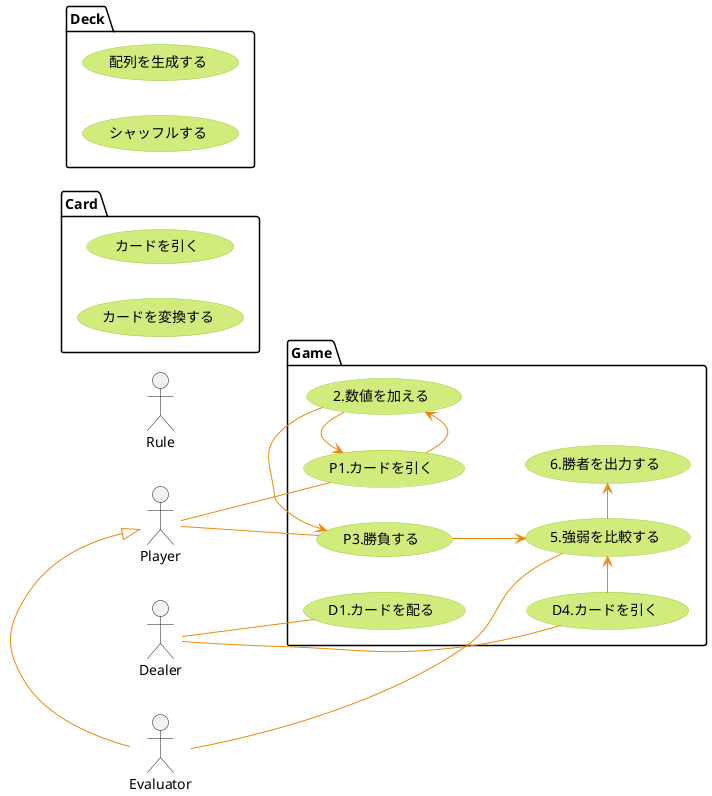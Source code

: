 /'3
①実現したいこと

  カードが配布されている。
--繰り返し--
  カードをランクに変換する。
  カードから役を判定する。
------------

プレイヤー同士の役を比較し、勝敗を判定する。
プレイヤーの役と勝敗結果を出力する。

②候補をピックアップ

＜アクター＞
プレイヤーA
プレイヤーB
カード


＜ユースケース＞


'/

@startuml
left to right direction
skinparam usecase {
BackgroundColor #d1eb7c
BorderColor YellowGreen
ArrowColor #eb8909
ActorBorderColor black
ActorFontName Courier
ActorBackgroundColor pink
}

:Card: as Card
:Player: as Player
:Dealer: as Dealer
:Evaluator: as Evaluator
:Rule: as Rule

package Game {
  (D1.カードを配る) as D1
  (P1.カードを引く) as P1
  (D4.カードを引く) as D2
  (2.数値を加える) as P2
  (P3.勝負する) as P3
  (5.強弱を比較する) as P4
  (6.勝者を出力する) as P5
}


package Card {
  (カードを引く)
  (カードを変換する)
}

package Deck {
  (配列を生成する)
  (シャッフルする)
}


Player -- P1
Player -- P3

Dealer -- D1
Dealer -- D2

P3 --> P4
P1 -> P2
P1 <- P2
P2 -> P3
D2 -> P4
P4 -> P5

Player <|- Evaluator
Evaluator -- P4

' note right of P3 : TwoCardRule \n \t or \n ThreeCardRule

@enduml
